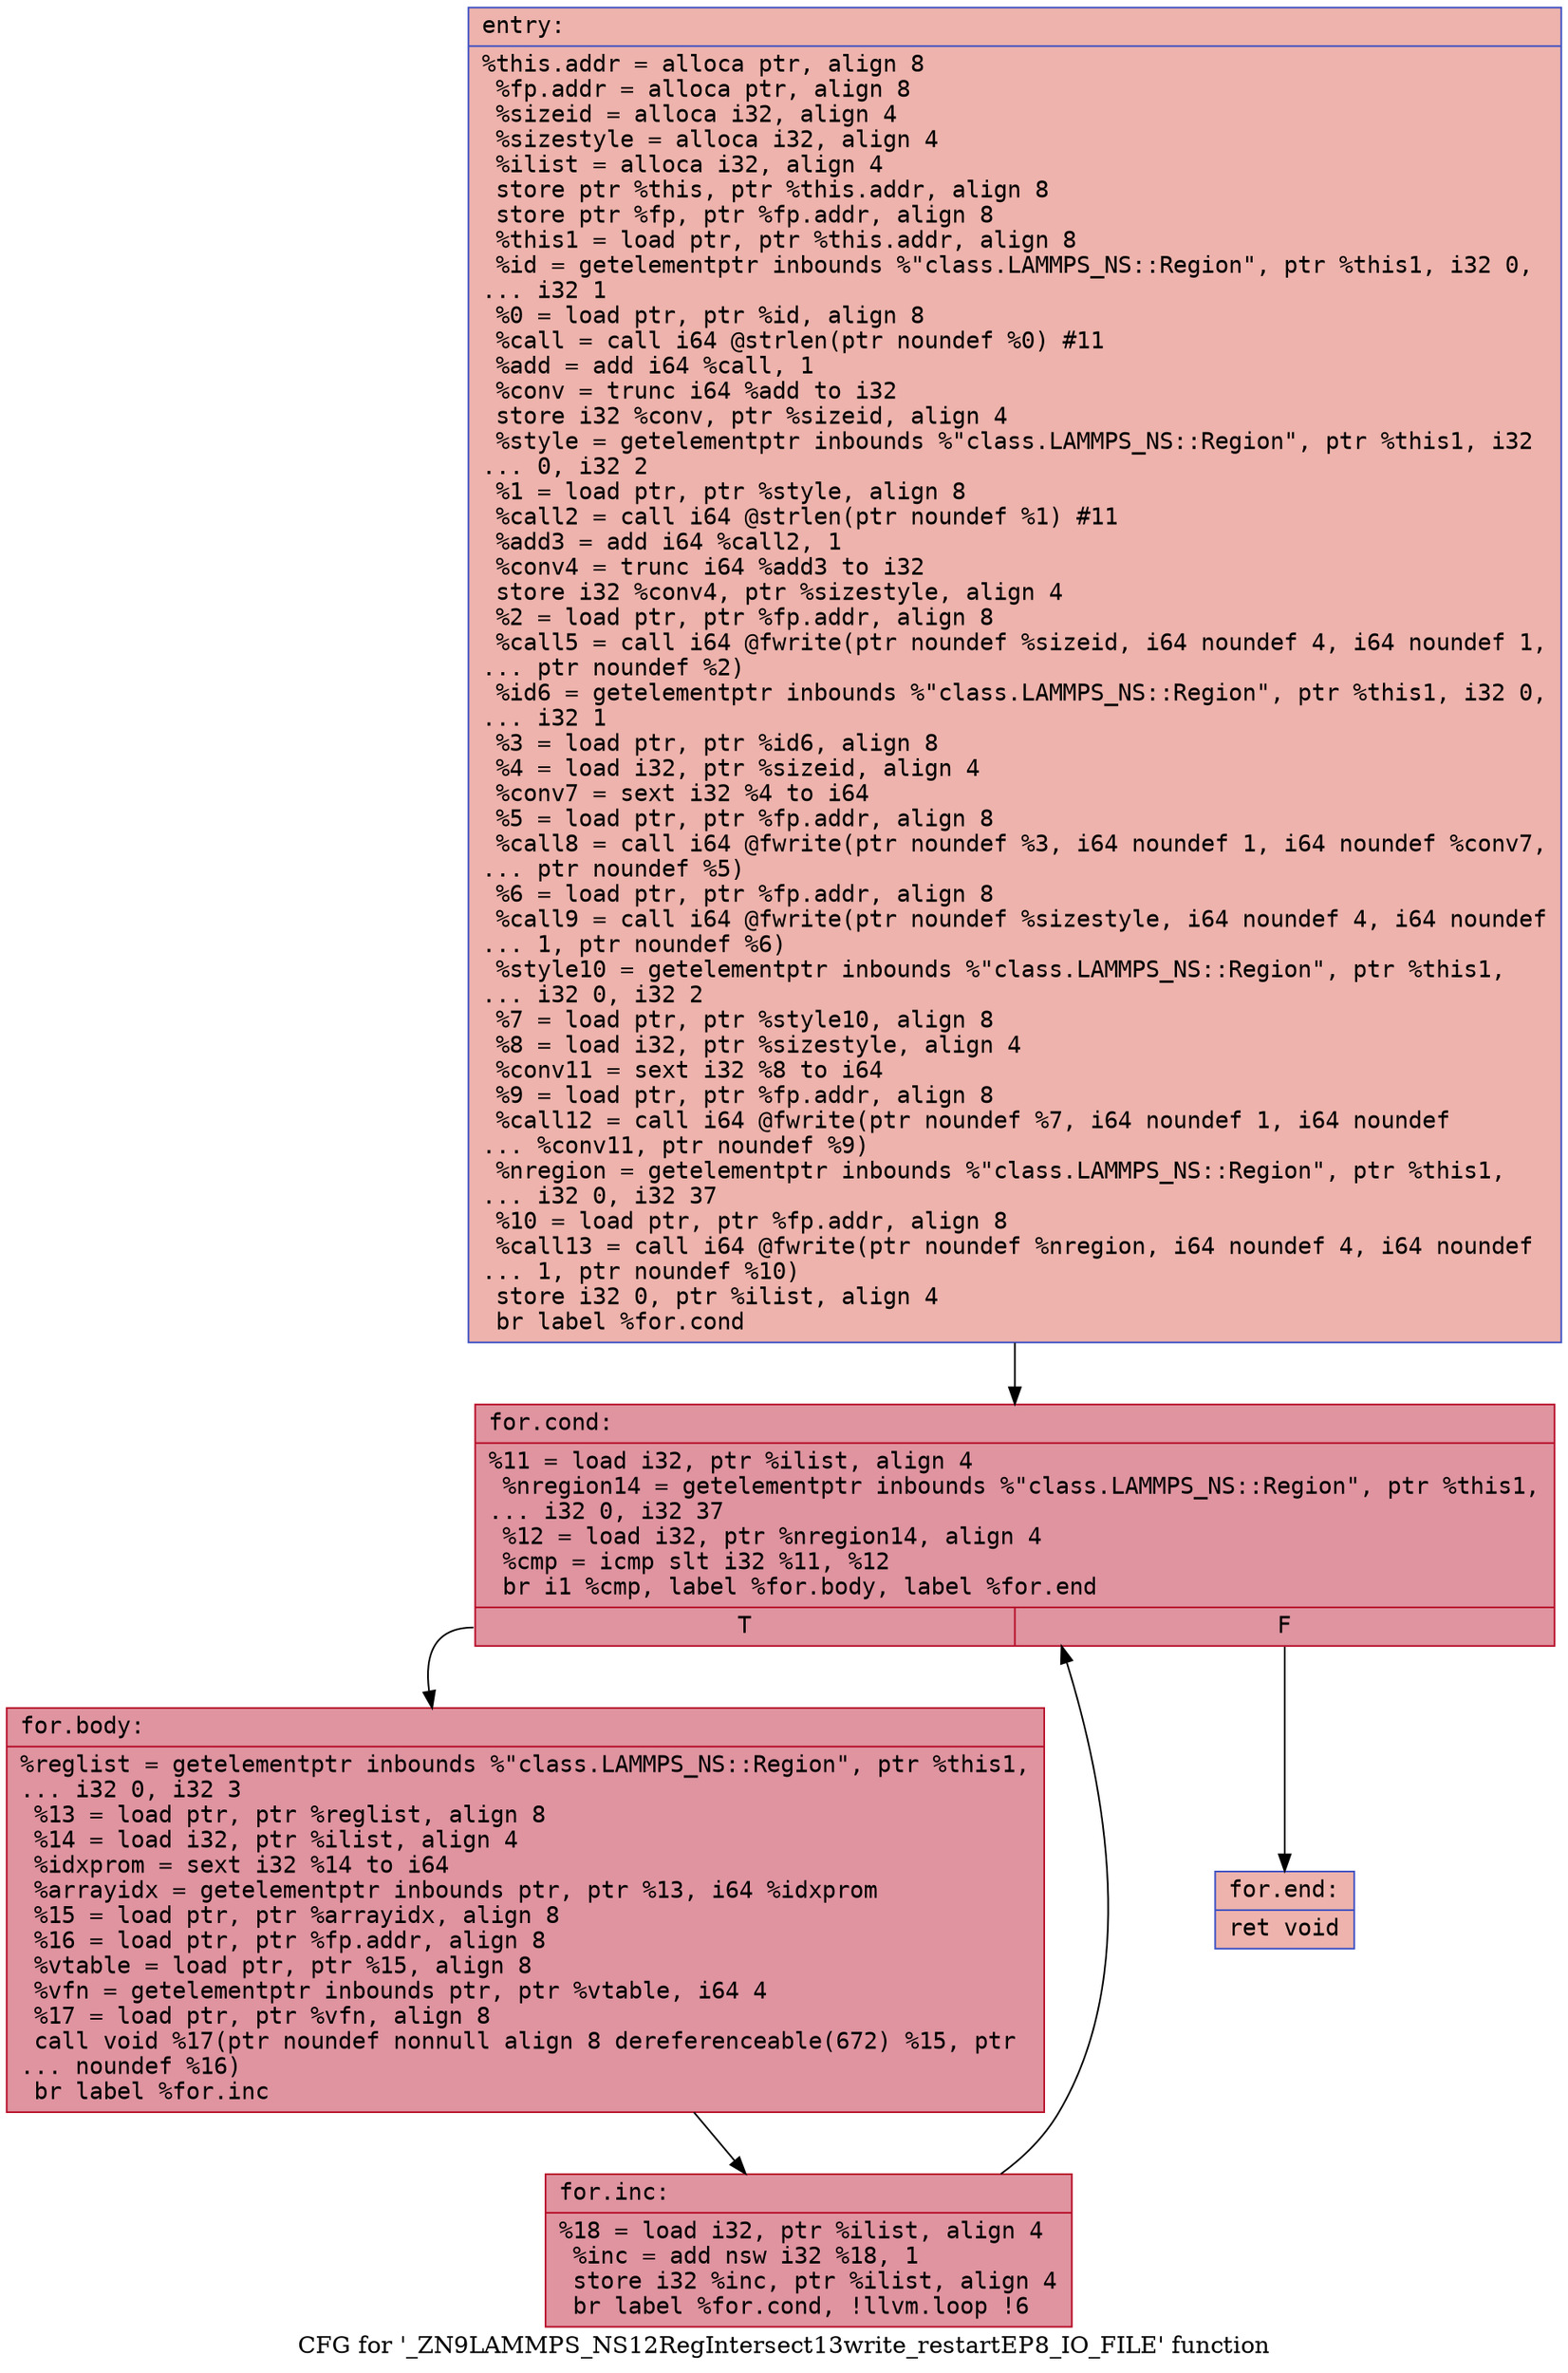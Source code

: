 digraph "CFG for '_ZN9LAMMPS_NS12RegIntersect13write_restartEP8_IO_FILE' function" {
	label="CFG for '_ZN9LAMMPS_NS12RegIntersect13write_restartEP8_IO_FILE' function";

	Node0x564001203110 [shape=record,color="#3d50c3ff", style=filled, fillcolor="#d6524470" fontname="Courier",label="{entry:\l|  %this.addr = alloca ptr, align 8\l  %fp.addr = alloca ptr, align 8\l  %sizeid = alloca i32, align 4\l  %sizestyle = alloca i32, align 4\l  %ilist = alloca i32, align 4\l  store ptr %this, ptr %this.addr, align 8\l  store ptr %fp, ptr %fp.addr, align 8\l  %this1 = load ptr, ptr %this.addr, align 8\l  %id = getelementptr inbounds %\"class.LAMMPS_NS::Region\", ptr %this1, i32 0,\l... i32 1\l  %0 = load ptr, ptr %id, align 8\l  %call = call i64 @strlen(ptr noundef %0) #11\l  %add = add i64 %call, 1\l  %conv = trunc i64 %add to i32\l  store i32 %conv, ptr %sizeid, align 4\l  %style = getelementptr inbounds %\"class.LAMMPS_NS::Region\", ptr %this1, i32\l... 0, i32 2\l  %1 = load ptr, ptr %style, align 8\l  %call2 = call i64 @strlen(ptr noundef %1) #11\l  %add3 = add i64 %call2, 1\l  %conv4 = trunc i64 %add3 to i32\l  store i32 %conv4, ptr %sizestyle, align 4\l  %2 = load ptr, ptr %fp.addr, align 8\l  %call5 = call i64 @fwrite(ptr noundef %sizeid, i64 noundef 4, i64 noundef 1,\l... ptr noundef %2)\l  %id6 = getelementptr inbounds %\"class.LAMMPS_NS::Region\", ptr %this1, i32 0,\l... i32 1\l  %3 = load ptr, ptr %id6, align 8\l  %4 = load i32, ptr %sizeid, align 4\l  %conv7 = sext i32 %4 to i64\l  %5 = load ptr, ptr %fp.addr, align 8\l  %call8 = call i64 @fwrite(ptr noundef %3, i64 noundef 1, i64 noundef %conv7,\l... ptr noundef %5)\l  %6 = load ptr, ptr %fp.addr, align 8\l  %call9 = call i64 @fwrite(ptr noundef %sizestyle, i64 noundef 4, i64 noundef\l... 1, ptr noundef %6)\l  %style10 = getelementptr inbounds %\"class.LAMMPS_NS::Region\", ptr %this1,\l... i32 0, i32 2\l  %7 = load ptr, ptr %style10, align 8\l  %8 = load i32, ptr %sizestyle, align 4\l  %conv11 = sext i32 %8 to i64\l  %9 = load ptr, ptr %fp.addr, align 8\l  %call12 = call i64 @fwrite(ptr noundef %7, i64 noundef 1, i64 noundef\l... %conv11, ptr noundef %9)\l  %nregion = getelementptr inbounds %\"class.LAMMPS_NS::Region\", ptr %this1,\l... i32 0, i32 37\l  %10 = load ptr, ptr %fp.addr, align 8\l  %call13 = call i64 @fwrite(ptr noundef %nregion, i64 noundef 4, i64 noundef\l... 1, ptr noundef %10)\l  store i32 0, ptr %ilist, align 4\l  br label %for.cond\l}"];
	Node0x564001203110 -> Node0x5640012050f0[tooltip="entry -> for.cond\nProbability 100.00%" ];
	Node0x5640012050f0 [shape=record,color="#b70d28ff", style=filled, fillcolor="#b70d2870" fontname="Courier",label="{for.cond:\l|  %11 = load i32, ptr %ilist, align 4\l  %nregion14 = getelementptr inbounds %\"class.LAMMPS_NS::Region\", ptr %this1,\l... i32 0, i32 37\l  %12 = load i32, ptr %nregion14, align 4\l  %cmp = icmp slt i32 %11, %12\l  br i1 %cmp, label %for.body, label %for.end\l|{<s0>T|<s1>F}}"];
	Node0x5640012050f0:s0 -> Node0x564001205430[tooltip="for.cond -> for.body\nProbability 96.88%" ];
	Node0x5640012050f0:s1 -> Node0x5640012054b0[tooltip="for.cond -> for.end\nProbability 3.12%" ];
	Node0x564001205430 [shape=record,color="#b70d28ff", style=filled, fillcolor="#b70d2870" fontname="Courier",label="{for.body:\l|  %reglist = getelementptr inbounds %\"class.LAMMPS_NS::Region\", ptr %this1,\l... i32 0, i32 3\l  %13 = load ptr, ptr %reglist, align 8\l  %14 = load i32, ptr %ilist, align 4\l  %idxprom = sext i32 %14 to i64\l  %arrayidx = getelementptr inbounds ptr, ptr %13, i64 %idxprom\l  %15 = load ptr, ptr %arrayidx, align 8\l  %16 = load ptr, ptr %fp.addr, align 8\l  %vtable = load ptr, ptr %15, align 8\l  %vfn = getelementptr inbounds ptr, ptr %vtable, i64 4\l  %17 = load ptr, ptr %vfn, align 8\l  call void %17(ptr noundef nonnull align 8 dereferenceable(672) %15, ptr\l... noundef %16)\l  br label %for.inc\l}"];
	Node0x564001205430 -> Node0x564001205d20[tooltip="for.body -> for.inc\nProbability 100.00%" ];
	Node0x564001205d20 [shape=record,color="#b70d28ff", style=filled, fillcolor="#b70d2870" fontname="Courier",label="{for.inc:\l|  %18 = load i32, ptr %ilist, align 4\l  %inc = add nsw i32 %18, 1\l  store i32 %inc, ptr %ilist, align 4\l  br label %for.cond, !llvm.loop !6\l}"];
	Node0x564001205d20 -> Node0x5640012050f0[tooltip="for.inc -> for.cond\nProbability 100.00%" ];
	Node0x5640012054b0 [shape=record,color="#3d50c3ff", style=filled, fillcolor="#d6524470" fontname="Courier",label="{for.end:\l|  ret void\l}"];
}
